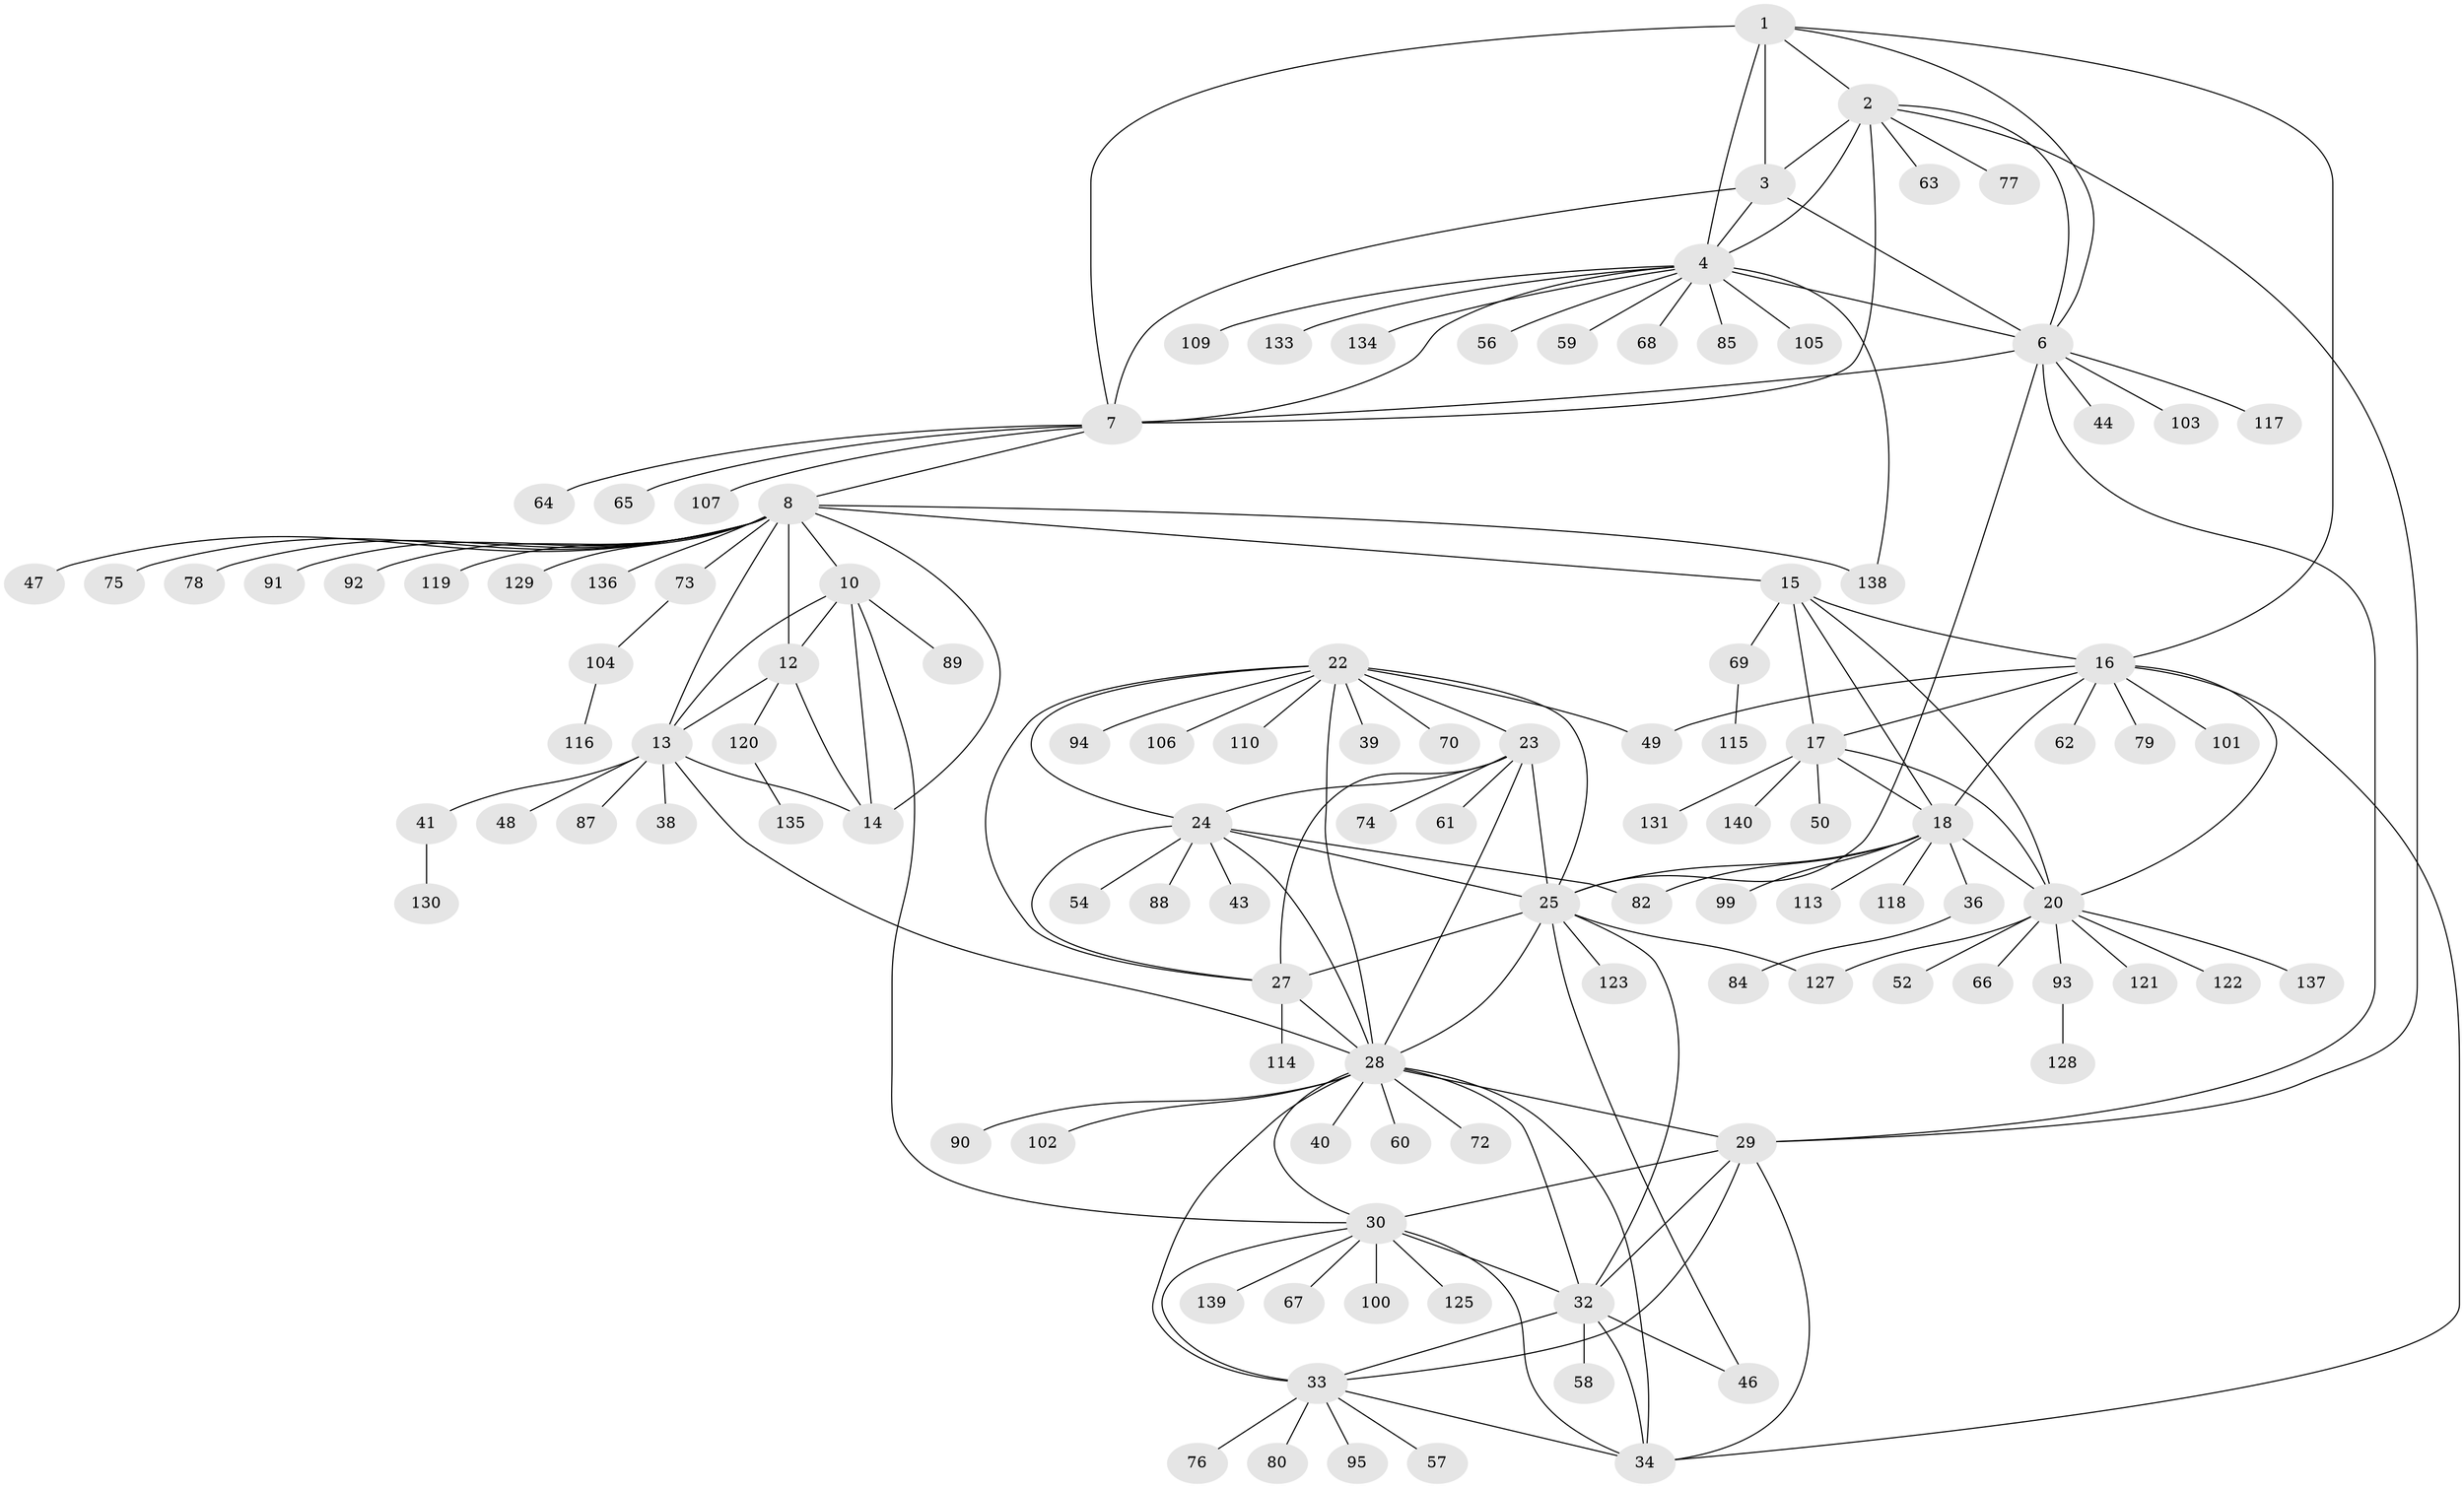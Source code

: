 // original degree distribution, {8: 0.05673758865248227, 9: 0.04964539007092199, 6: 0.02127659574468085, 11: 0.04964539007092199, 10: 0.014184397163120567, 17: 0.0070921985815602835, 7: 0.02127659574468085, 12: 0.014184397163120567, 13: 0.014184397163120567, 3: 0.014184397163120567, 2: 0.11347517730496454, 1: 0.624113475177305}
// Generated by graph-tools (version 1.1) at 2025/42/03/06/25 10:42:07]
// undirected, 113 vertices, 167 edges
graph export_dot {
graph [start="1"]
  node [color=gray90,style=filled];
  1 [super="+86"];
  2;
  3;
  4 [super="+5"];
  6 [super="+37"];
  7 [super="+71"];
  8 [super="+9"];
  10 [super="+11"];
  12 [super="+112"];
  13 [super="+132"];
  14 [super="+81"];
  15 [super="+111"];
  16 [super="+19"];
  17;
  18 [super="+108"];
  20 [super="+21"];
  22 [super="+55"];
  23 [super="+42"];
  24 [super="+53"];
  25 [super="+26"];
  27 [super="+126"];
  28 [super="+35"];
  29;
  30 [super="+31"];
  32 [super="+51"];
  33;
  34 [super="+83"];
  36 [super="+45"];
  38;
  39;
  40 [super="+97"];
  41;
  43;
  44 [super="+124"];
  46;
  47;
  48;
  49;
  50;
  52;
  54;
  56;
  57;
  58;
  59;
  60;
  61;
  62;
  63;
  64;
  65;
  66;
  67;
  68 [super="+96"];
  69;
  70;
  72;
  73;
  74;
  75;
  76;
  77;
  78;
  79;
  80;
  82;
  84;
  85;
  87;
  88;
  89;
  90;
  91;
  92;
  93 [super="+98"];
  94;
  95;
  99;
  100;
  101;
  102;
  103;
  104;
  105;
  106;
  107;
  109;
  110;
  113;
  114;
  115;
  116;
  117;
  118;
  119;
  120 [super="+141"];
  121;
  122;
  123;
  125;
  127;
  128;
  129;
  130;
  131;
  133;
  134;
  135;
  136;
  137;
  138;
  139;
  140;
  1 -- 2;
  1 -- 3;
  1 -- 4 [weight=2];
  1 -- 6;
  1 -- 7;
  1 -- 16;
  2 -- 3;
  2 -- 4 [weight=2];
  2 -- 6;
  2 -- 7;
  2 -- 29;
  2 -- 63;
  2 -- 77;
  3 -- 4 [weight=2];
  3 -- 6;
  3 -- 7;
  4 -- 6 [weight=2];
  4 -- 7 [weight=2];
  4 -- 68;
  4 -- 105;
  4 -- 109;
  4 -- 133;
  4 -- 134;
  4 -- 138;
  4 -- 85;
  4 -- 56;
  4 -- 59;
  6 -- 7;
  6 -- 25;
  6 -- 44;
  6 -- 103;
  6 -- 117;
  6 -- 29;
  7 -- 8;
  7 -- 64;
  7 -- 65;
  7 -- 107;
  8 -- 10 [weight=4];
  8 -- 12 [weight=2];
  8 -- 13 [weight=2];
  8 -- 14 [weight=2];
  8 -- 15;
  8 -- 47;
  8 -- 73;
  8 -- 75;
  8 -- 91;
  8 -- 92;
  8 -- 119;
  8 -- 129;
  8 -- 136;
  8 -- 138;
  8 -- 78;
  10 -- 12 [weight=2];
  10 -- 13 [weight=2];
  10 -- 14 [weight=2];
  10 -- 89;
  10 -- 30;
  12 -- 13;
  12 -- 14;
  12 -- 120;
  13 -- 14;
  13 -- 28;
  13 -- 38;
  13 -- 41;
  13 -- 48;
  13 -- 87;
  15 -- 16 [weight=2];
  15 -- 17;
  15 -- 18;
  15 -- 20 [weight=2];
  15 -- 69;
  16 -- 17 [weight=2];
  16 -- 18 [weight=2];
  16 -- 20 [weight=4];
  16 -- 34;
  16 -- 62;
  16 -- 79;
  16 -- 101;
  16 -- 49;
  17 -- 18;
  17 -- 20 [weight=2];
  17 -- 50;
  17 -- 131;
  17 -- 140;
  18 -- 20 [weight=2];
  18 -- 25;
  18 -- 36;
  18 -- 82;
  18 -- 99;
  18 -- 113;
  18 -- 118;
  20 -- 52;
  20 -- 127;
  20 -- 66;
  20 -- 137;
  20 -- 121;
  20 -- 122;
  20 -- 93;
  22 -- 23;
  22 -- 24;
  22 -- 25 [weight=2];
  22 -- 27;
  22 -- 28;
  22 -- 39;
  22 -- 49;
  22 -- 70;
  22 -- 94;
  22 -- 106;
  22 -- 110;
  23 -- 24;
  23 -- 25 [weight=2];
  23 -- 27;
  23 -- 28;
  23 -- 61;
  23 -- 74;
  24 -- 25 [weight=2];
  24 -- 27;
  24 -- 28;
  24 -- 43;
  24 -- 54;
  24 -- 82;
  24 -- 88;
  25 -- 27 [weight=2];
  25 -- 28 [weight=2];
  25 -- 46;
  25 -- 127;
  25 -- 32;
  25 -- 123;
  27 -- 28;
  27 -- 114;
  28 -- 32;
  28 -- 33;
  28 -- 34;
  28 -- 102;
  28 -- 40;
  28 -- 72;
  28 -- 60;
  28 -- 90;
  28 -- 29;
  28 -- 30 [weight=2];
  29 -- 30 [weight=2];
  29 -- 32;
  29 -- 33;
  29 -- 34;
  30 -- 32 [weight=2];
  30 -- 33 [weight=2];
  30 -- 34 [weight=2];
  30 -- 67;
  30 -- 100;
  30 -- 139;
  30 -- 125;
  32 -- 33;
  32 -- 34;
  32 -- 46;
  32 -- 58;
  33 -- 34;
  33 -- 57;
  33 -- 76;
  33 -- 80;
  33 -- 95;
  36 -- 84;
  41 -- 130;
  69 -- 115;
  73 -- 104;
  93 -- 128;
  104 -- 116;
  120 -- 135;
}
